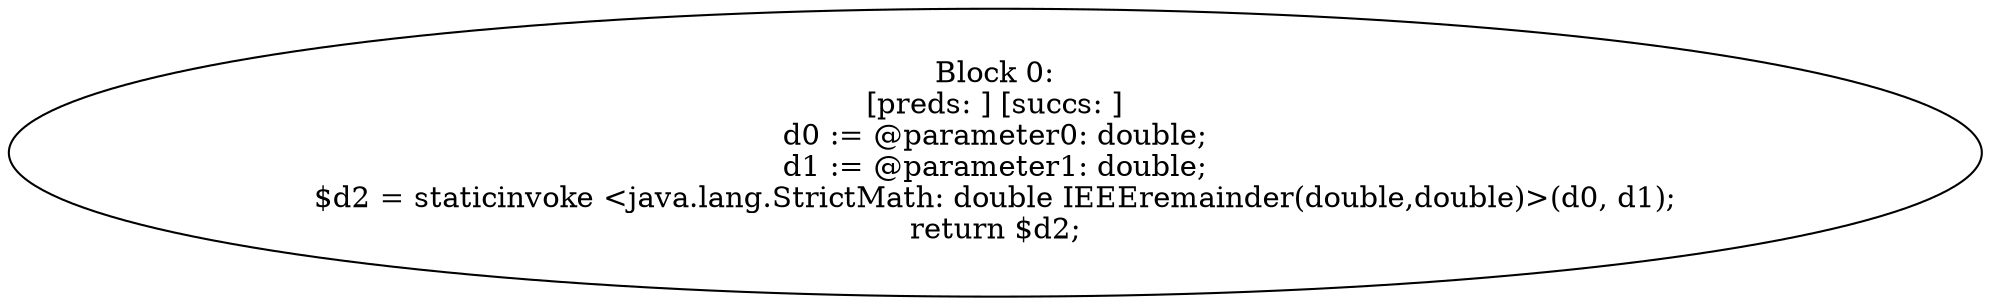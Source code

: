 digraph "unitGraph" {
    "Block 0:
[preds: ] [succs: ]
d0 := @parameter0: double;
d1 := @parameter1: double;
$d2 = staticinvoke <java.lang.StrictMath: double IEEEremainder(double,double)>(d0, d1);
return $d2;
"
}
